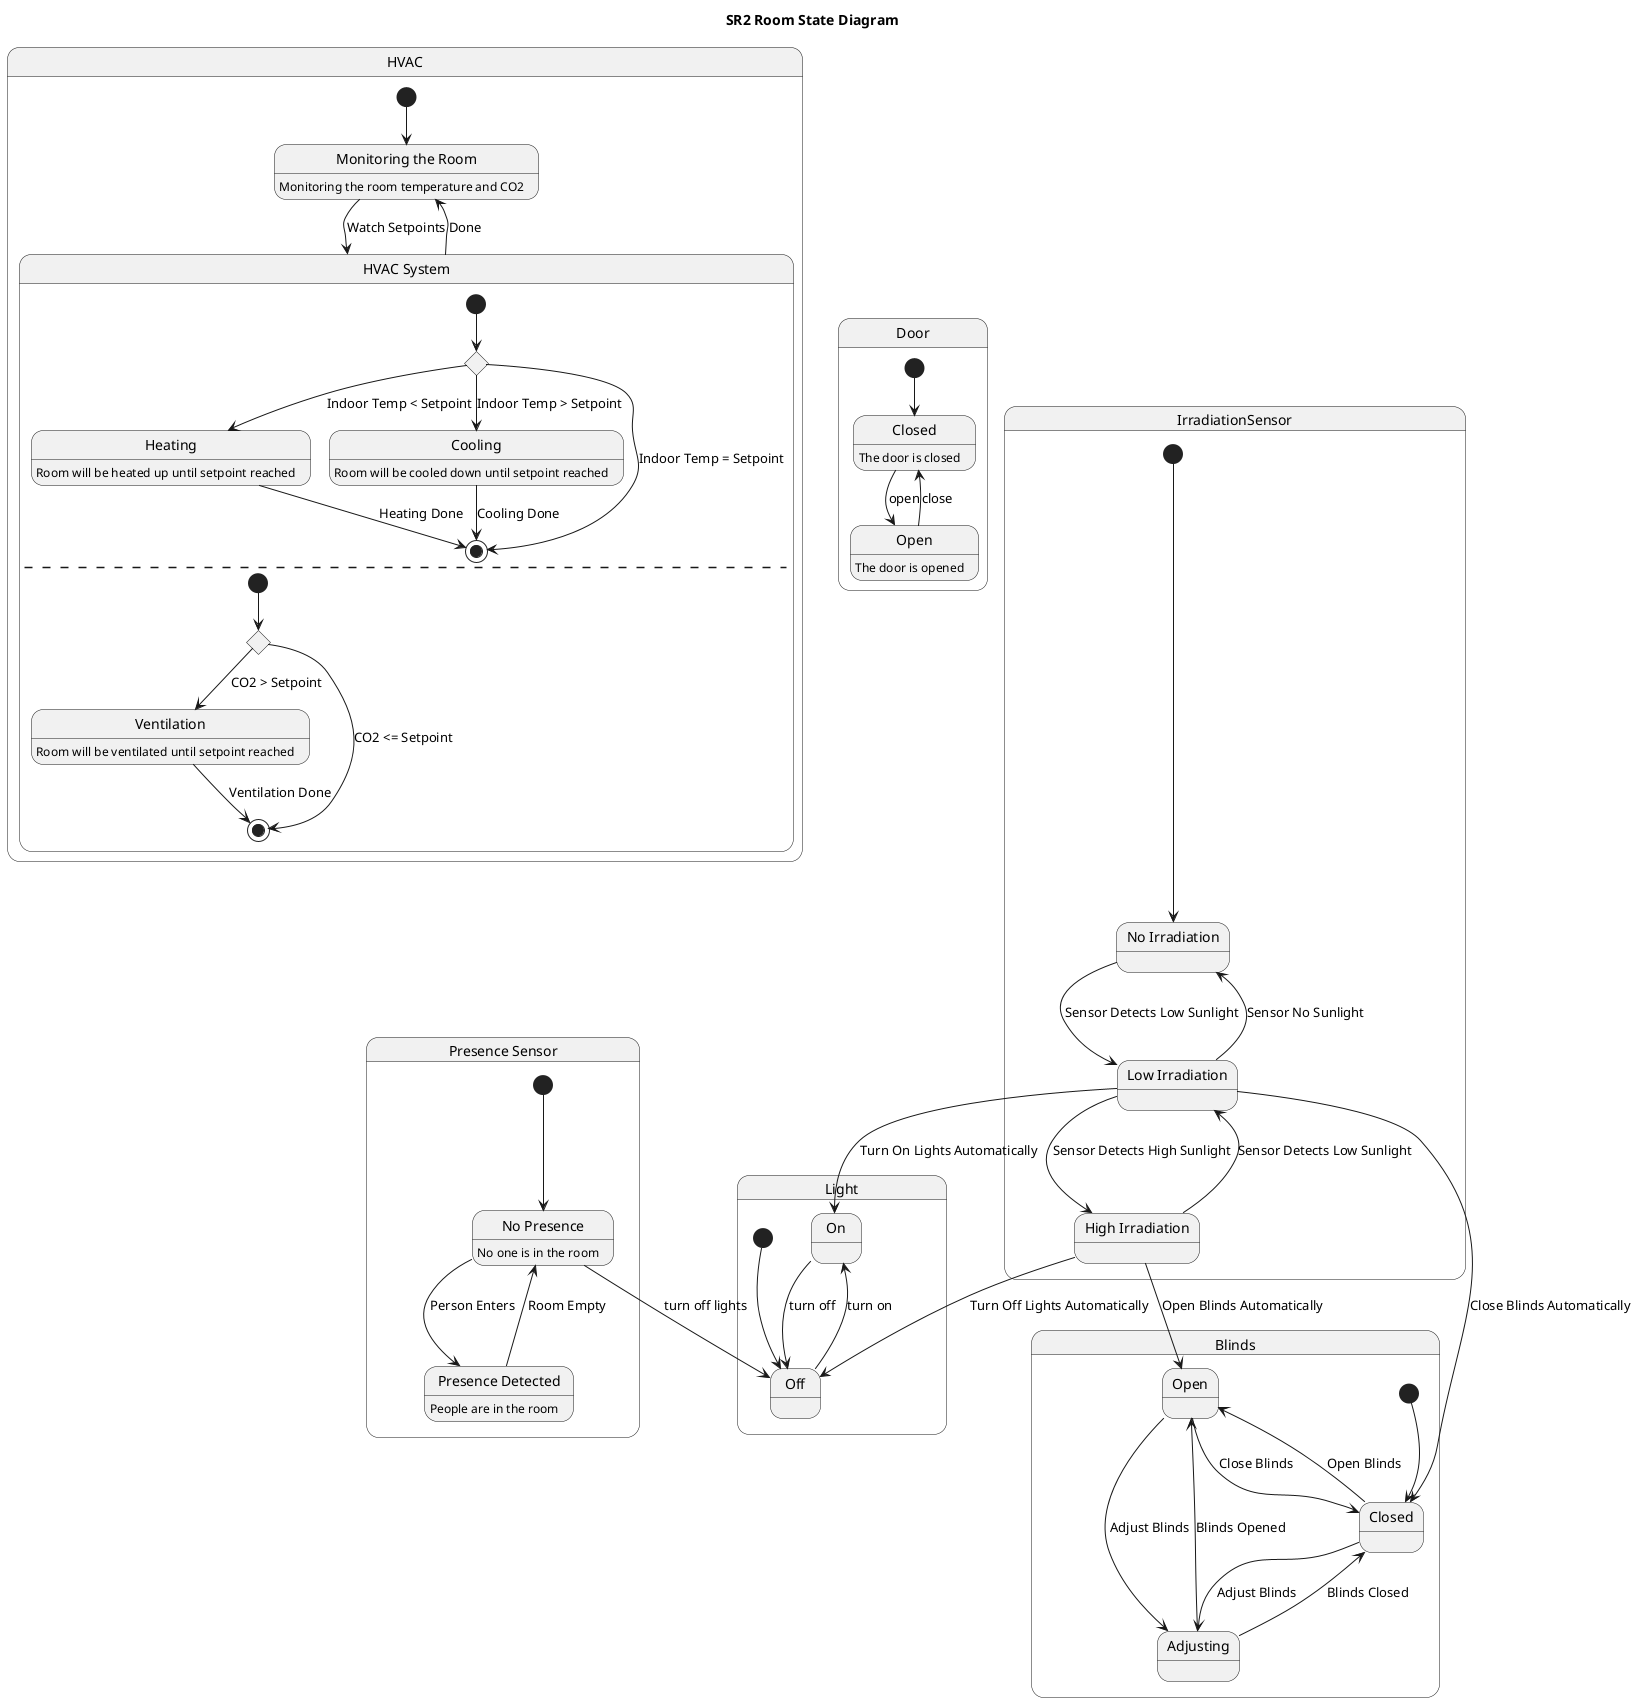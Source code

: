 @startuml
title SR2 Room State Diagram

state "Blinds" as blinds {
    state "Open" as blinds_open
    state "Closed" as blinds_closed
    state "Adjusting" as blinds_adjusting

    [*] --> blinds_closed
    blinds_closed --> blinds_open : Open Blinds
    blinds_open --> blinds_closed : Close Blinds
    blinds_open --> blinds_adjusting : Adjust Blinds
    blinds_closed --> blinds_adjusting : Adjust Blinds
    blinds_adjusting --> blinds_open : Blinds Opened
    blinds_adjusting --> blinds_closed : Blinds Closed
}

state "IrradiationSensor" as irradiation_sensor {
    state "No Irradiation" as no_irradiation
    state "Low Irradiation" as low_irradiation
    state "High Irradiation" as high_irradiation

    [*] --> no_irradiation
    no_irradiation --> low_irradiation : Sensor Detects Low Sunlight
    low_irradiation --> high_irradiation : Sensor Detects High Sunlight
    low_irradiation --> no_irradiation : Sensor No Sunlight
    high_irradiation --> low_irradiation : Sensor Detects Low Sunlight
}

irradiation_sensor.low_irradiation --> lights.light_on : Turn On Lights Automatically
irradiation_sensor.low_irradiation --> blinds.blinds_closed : Close Blinds Automatically
irradiation_sensor.high_irradiation --> lights.light_off : Turn Off Lights Automatically
irradiation_sensor.high_irradiation --> blinds.blinds_open : Open Blinds Automatically


state "Light" as lights {
    state "Off" as light_off
    state "On" as light_on

    light_off --> light_on : turn on
    light_on --> light_off : turn off

    [*] --> light_off
}

state "Presence Sensor" as presence {
    state "No Presence" as no_presence: No one is in the room
    state "Presence Detected" as presence_detected: People are in the room

    presence_detected --> no_presence : Room Empty
    no_presence --> presence_detected : Person Enters

    [*] --> no_presence
}

no_presence --> lights.light_off : turn off lights

state "HVAC" as hvac {
    state "Monitoring the Room" as monitoring: Monitoring the room temperature and CO2
    [*] --> monitoring
    monitoring --> temperature : Watch Setpoints

    state "HVAC System" as temperature {
        state temperature_value <<choice>>
        state "Heating" as heating: Room will be heated up until setpoint reached
        state "Cooling" as cooling: Room will be cooled down until setpoint reached

        [*] --> temperature_value
        temperature_value --> heating : Indoor Temp < Setpoint
        temperature_value --> cooling : Indoor Temp > Setpoint
        temperature_value --> [*] : Indoor Temp = Setpoint
        heating --> [*]: Heating Done
        cooling --> [*]: Cooling Done

        --

        state co2_value <<choice>>
        state "Ventilation" as ventilation: Room will be ventilated until setpoint reached
        [*] --> co2_value
        co2_value --> ventilation : CO2 > Setpoint
        co2_value --> [*] : CO2 <= Setpoint

        ventilation --> [*]: Ventilation Done
    }

    temperature --> monitoring : Done
}

state "Door" as door {
    state "Closed" as door_closed: The door is closed
    state "Open" as door_open: The door is opened

    door_closed --> door_open : open
    door_open --> door_closed : close

    [*] --> door_closed
}

@enduml
